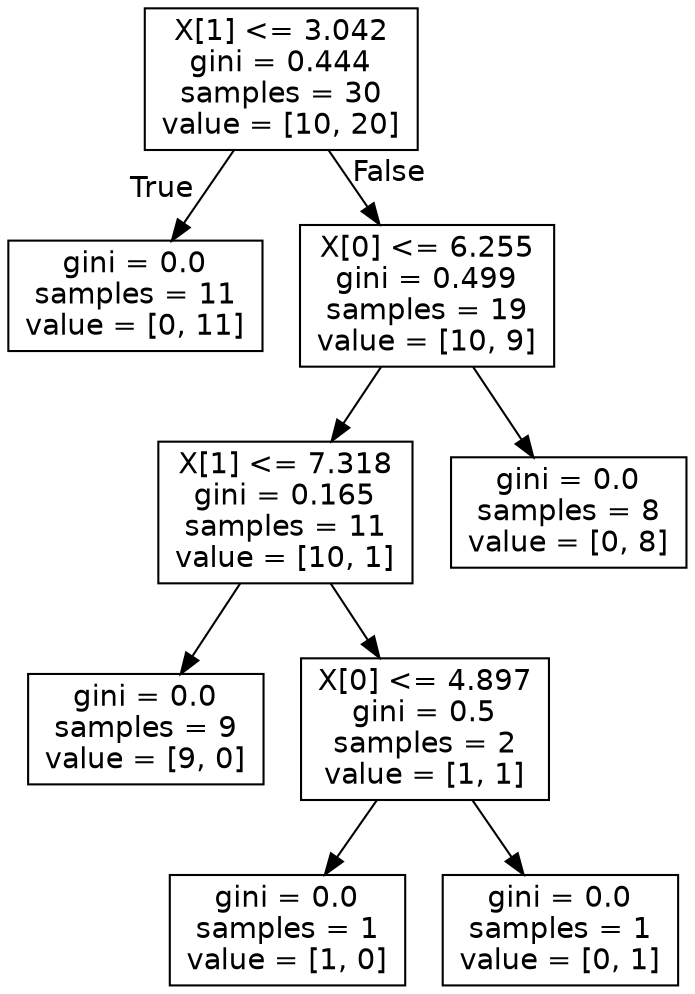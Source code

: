 digraph Tree {
node [shape=box, fontname="helvetica"] ;
edge [fontname="helvetica"] ;
0 [label="X[1] <= 3.042\ngini = 0.444\nsamples = 30\nvalue = [10, 20]"] ;
1 [label="gini = 0.0\nsamples = 11\nvalue = [0, 11]"] ;
0 -> 1 [labeldistance=2.5, labelangle=45, headlabel="True"] ;
2 [label="X[0] <= 6.255\ngini = 0.499\nsamples = 19\nvalue = [10, 9]"] ;
0 -> 2 [labeldistance=2.5, labelangle=-45, headlabel="False"] ;
3 [label="X[1] <= 7.318\ngini = 0.165\nsamples = 11\nvalue = [10, 1]"] ;
2 -> 3 ;
4 [label="gini = 0.0\nsamples = 9\nvalue = [9, 0]"] ;
3 -> 4 ;
5 [label="X[0] <= 4.897\ngini = 0.5\nsamples = 2\nvalue = [1, 1]"] ;
3 -> 5 ;
6 [label="gini = 0.0\nsamples = 1\nvalue = [1, 0]"] ;
5 -> 6 ;
7 [label="gini = 0.0\nsamples = 1\nvalue = [0, 1]"] ;
5 -> 7 ;
8 [label="gini = 0.0\nsamples = 8\nvalue = [0, 8]"] ;
2 -> 8 ;
}